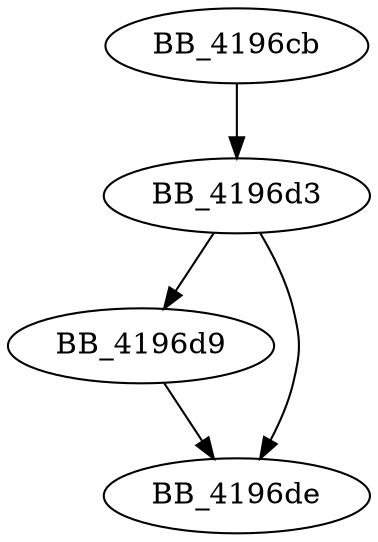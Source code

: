DiGraph __fpmath{
BB_4196cb->BB_4196d3
BB_4196d3->BB_4196d9
BB_4196d3->BB_4196de
BB_4196d9->BB_4196de
}
